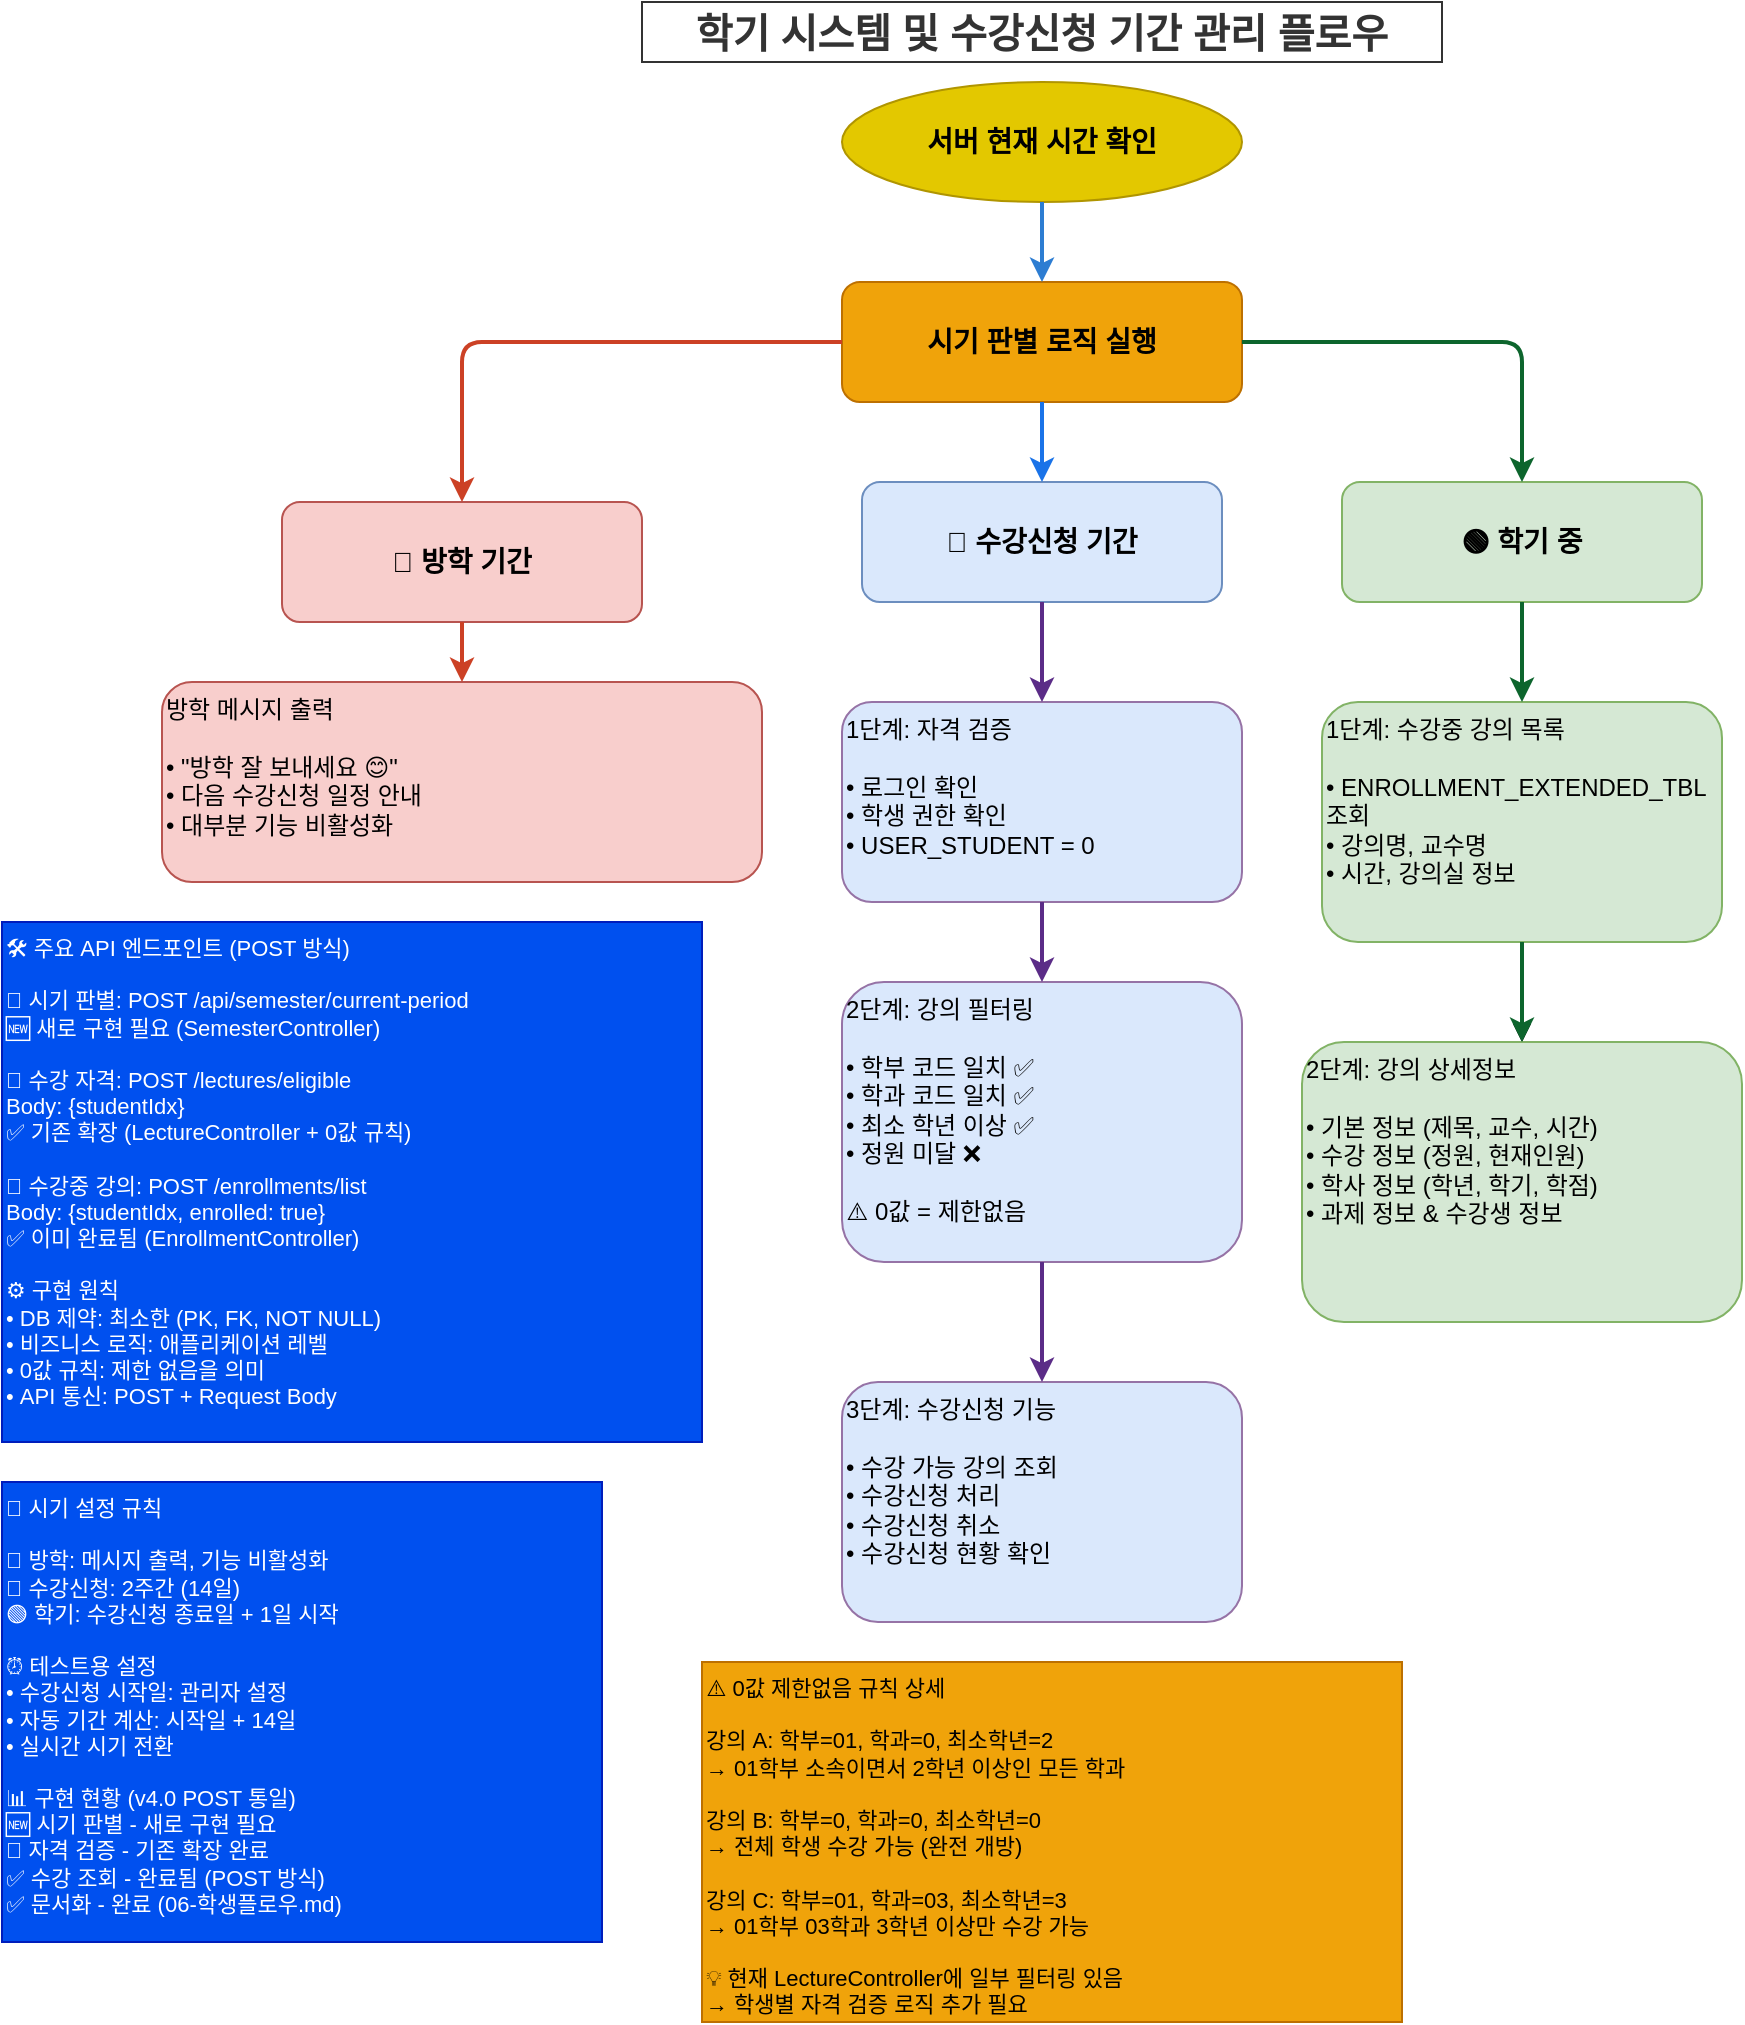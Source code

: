 <mxfile version="28.2.7">
  <diagram name="학기시스템플로우" id="semester-flow">
    <mxGraphModel dx="1426" dy="777" grid="1" gridSize="10" guides="1" tooltips="1" connect="1" arrows="1" fold="1" page="1" pageScale="1" pageWidth="1600" pageHeight="1200" background="light-dark(#FFFFFF,#FFFFFF)" math="0" shadow="0">
      <root>
        <mxCell id="0" />
        <mxCell id="1" style="fillColor:#FFFFFF;" parent="0" />
        <mxCell id="start" value="서버 현재 시간 확인" style="ellipse;whiteSpace=wrap;html=1;fillColor=#e3c800;strokeColor=#B09500;fontSize=14;fontStyle=1;fontColor=#000000;" parent="1" vertex="1">
          <mxGeometry x="440" y="100" width="200" height="60" as="geometry" />
        </mxCell>
        <mxCell id="period-check" value="시기 판별 로직 실행" style="rounded=1;whiteSpace=wrap;html=1;fillColor=#f0a30a;strokeColor=#BD7000;fontSize=14;fontStyle=1;fontColor=#000000;" parent="1" vertex="1">
          <mxGeometry x="440" y="200" width="200" height="60" as="geometry" />
        </mxCell>
        <mxCell id="vacation-period" value="🔴 방학 기간" style="rounded=1;whiteSpace=wrap;html=1;fillColor=light-dark(#F8CECC,#4D9900);strokeColor=#b85450;fontSize=14;fontStyle=1;" parent="1" vertex="1">
          <mxGeometry x="160" y="310" width="180" height="60" as="geometry" />
        </mxCell>
        <mxCell id="enrollment-period" value="🔵 수강신청 기간" style="rounded=1;whiteSpace=wrap;html=1;fillColor=light-dark(#DAE8FC,#FF8000);strokeColor=#6c8ebf;fontSize=14;fontStyle=1;" parent="1" vertex="1">
          <mxGeometry x="450" y="300" width="180" height="60" as="geometry" />
        </mxCell>
        <mxCell id="semester-period" value="🟢 학기 중" style="rounded=1;whiteSpace=wrap;html=1;fillColor=light-dark(#D5E8D4,#6600CC);strokeColor=#82b366;fontSize=14;fontStyle=1;" parent="1" vertex="1">
          <mxGeometry x="690" y="300" width="180" height="60" as="geometry" />
        </mxCell>
        <mxCell id="vacation-message" value="방학 메시지 출력&lt;br&gt;&lt;br&gt;• &quot;방학 잘 보내세요 😊&quot;&lt;br&gt;• 다음 수강신청 일정 안내&lt;br&gt;• 대부분 기능 비활성화" style="rounded=1;whiteSpace=wrap;html=1;fillColor=light-dark(#F8CECC,#4D9900);strokeColor=#b85450;fontSize=12;align=left;verticalAlign=top;" parent="1" vertex="1">
          <mxGeometry x="100" y="400" width="300" height="100" as="geometry" />
        </mxCell>
        <mxCell id="enrollment-auth" value="1단계: 자격 검증&lt;br&gt;&lt;br&gt;• 로그인 확인&lt;br&gt;• 학생 권한 확인&lt;br&gt;• USER_STUDENT = 0" style="rounded=1;whiteSpace=wrap;html=1;fillColor=light-dark(#DAE8FC,#FF8000);strokeColor=#9673a6;fontSize=12;align=left;verticalAlign=top;" parent="1" vertex="1">
          <mxGeometry x="440" y="410" width="200" height="100" as="geometry" />
        </mxCell>
        <mxCell id="enrollment-filter" value="2단계: 강의 필터링&lt;br&gt;&lt;br&gt;• 학부 코드 일치 ✅&lt;br&gt;• 학과 코드 일치 ✅&lt;br&gt;• 최소 학년 이상 ✅&lt;br&gt;• 정원 미달 ❌&lt;br&gt;&lt;br&gt;⚠️ 0값 = 제한없음" style="rounded=1;whiteSpace=wrap;html=1;fillColor=light-dark(#DAE8FC,#FF8000);strokeColor=#9673a6;fontSize=12;align=left;verticalAlign=top;" parent="1" vertex="1">
          <mxGeometry x="440" y="550" width="200" height="140" as="geometry" />
        </mxCell>
        <mxCell id="enrollment-action" value="3단계: 수강신청 기능&lt;br&gt;&lt;br&gt;• 수강 가능 강의 조회&lt;br&gt;• 수강신청 처리&lt;br&gt;• 수강신청 취소&lt;br&gt;• 수강신청 현황 확인" style="rounded=1;whiteSpace=wrap;html=1;fillColor=light-dark(#DAE8FC,#FF8000);strokeColor=#9673a6;fontSize=12;align=left;verticalAlign=top;" parent="1" vertex="1">
          <mxGeometry x="440" y="750" width="200" height="120" as="geometry" />
        </mxCell>
        <mxCell id="1ke2FE9UgFbiBO1ngujP-1" value="" style="edgeStyle=orthogonalEdgeStyle;rounded=0;orthogonalLoop=1;jettySize=auto;html=1;" parent="1" source="semester-list" target="semester-detail" edge="1">
          <mxGeometry relative="1" as="geometry" />
        </mxCell>
        <mxCell id="semester-list" value="1단계: 수강중 강의 목록&lt;br&gt;&lt;br&gt;• ENROLLMENT_EXTENDED_TBL 조회&lt;br&gt;• 강의명, 교수명&lt;br&gt;• 시간, 강의실 정보" style="rounded=1;whiteSpace=wrap;html=1;fillColor=light-dark(#D5E8D4,#6600CC);strokeColor=#82b366;fontSize=12;align=left;verticalAlign=top;" parent="1" vertex="1">
          <mxGeometry x="680" y="410" width="200" height="120" as="geometry" />
        </mxCell>
        <mxCell id="semester-detail" value="2단계: 강의 상세정보&lt;br&gt;&lt;br&gt;• 기본 정보 (제목, 교수, 시간)&lt;br&gt;• 수강 정보 (정원, 현재인원)&lt;br&gt;• 학사 정보 (학년, 학기, 학점)&lt;br&gt;• 과제 정보 &amp; 수강생 정보" style="rounded=1;whiteSpace=wrap;html=1;fillColor=light-dark(#D5E8D4,#6600CC);strokeColor=#82b366;fontSize=12;align=left;verticalAlign=top;" parent="1" vertex="1">
          <mxGeometry x="670" y="580" width="220" height="140" as="geometry" />
        </mxCell>
        <mxCell id="api-info" value="🛠 주요 API 엔드포인트 (POST 방식)&lt;br&gt;&lt;br&gt;📍 시기 판별: POST /api/semester/current-period&lt;br&gt;   🆕 새로 구현 필요 (SemesterController)&lt;br&gt;&lt;br&gt;📍 수강 자격: POST /lectures/eligible&lt;br&gt;   Body: {studentIdx}&lt;br&gt;   ✅ 기존 확장 (LectureController + 0값 규칙)&lt;br&gt;&lt;br&gt;📍 수강중 강의: POST /enrollments/list&lt;br&gt;   Body: {studentIdx, enrolled: true}&lt;br&gt;   ✅ 이미 완료됨 (EnrollmentController)&lt;br&gt;&lt;br&gt;⚙️ 구현 원칙&lt;br&gt;• DB 제약: 최소한 (PK, FK, NOT NULL)&lt;br&gt;• 비즈니스 로직: 애플리케이션 레벨&lt;br&gt;• 0값 규칙: 제한 없음을 의미&lt;br&gt;• API 통신: POST + Request Body" style="rounded=0;whiteSpace=wrap;html=1;fillColor=#0050ef;strokeColor=#001DBC;fontSize=11;align=left;verticalAlign=top;fontColor=#ffffff;" parent="1" vertex="1">
          <mxGeometry x="20" y="520" width="350" height="260" as="geometry" />
        </mxCell>
        <mxCell id="period-settings" value="📅 시기 설정 규칙&lt;br&gt;&lt;br&gt;🔴 방학: 메시지 출력, 기능 비활성화&lt;br&gt;🔵 수강신청: 2주간 (14일)&lt;br&gt;🟢 학기: 수강신청 종료일 + 1일 시작&lt;br&gt;&lt;br&gt;⏰ 테스트용 설정&lt;br&gt;• 수강신청 시작일: 관리자 설정&lt;br&gt;• 자동 기간 계산: 시작일 + 14일&lt;br&gt;• 실시간 시기 전환&lt;br&gt;&lt;br&gt;📊 구현 현황 (v4.0 POST 통일)&lt;br&gt;🆕 시기 판별 - 새로 구현 필요&lt;br&gt;🔄 자격 검증 - 기존 확장 완료&lt;br&gt;✅ 수강 조회 - 완료됨 (POST 방식)&lt;br&gt;✅ 문서화 - 완료 (06-학생플로우.md)" style="rounded=0;whiteSpace=wrap;html=1;fillColor=#0050ef;strokeColor=#001DBC;fontSize=11;align=left;verticalAlign=top;fontColor=#ffffff;" parent="1" vertex="1">
          <mxGeometry x="20" y="800" width="300" height="230" as="geometry" />
        </mxCell>
        <mxCell id="zero-rule" value="⚠️ 0값 제한없음 규칙 상세&lt;br&gt;&lt;br&gt;강의 A: 학부=01, 학과=0, 최소학년=2&lt;br&gt;→ 01학부 소속이면서 2학년 이상인 모든 학과&lt;br&gt;&lt;br&gt;강의 B: 학부=0, 학과=0, 최소학년=0&lt;br&gt;→ 전체 학생 수강 가능 (완전 개방)&lt;br&gt;&lt;br&gt;강의 C: 학부=01, 학과=03, 최소학년=3&lt;br&gt;→ 01학부 03학과 3학년 이상만 수강 가능&lt;br&gt;&lt;br&gt;💡 현재 LectureController에 일부 필터링 있음&lt;br&gt;→ 학생별 자격 검증 로직 추가 필요" style="rounded=0;whiteSpace=wrap;html=1;fillColor=#f0a30a;strokeColor=#BD7000;fontSize=11;align=left;verticalAlign=top;fontColor=#000000;" parent="1" vertex="1">
          <mxGeometry x="370" y="890" width="350" height="180" as="geometry" />
        </mxCell>
        <mxCell id="edge1" style="strokeColor=#2D7DD2;strokeWidth=2;endArrow=classic;endFill=1;" parent="1" source="start" target="period-check" edge="1">
          <mxGeometry relative="1" as="geometry" />
        </mxCell>
        <mxCell id="edge2" style="strokeColor=#CC4125;strokeWidth=2;endArrow=classic;endFill=1;edgeStyle=orthogonalEdgeStyle;" parent="1" source="period-check" target="vacation-period" edge="1">
          <mxGeometry relative="1" as="geometry" />
        </mxCell>
        <mxCell id="edge3" style="strokeColor=#1A73E8;strokeWidth=2;endArrow=classic;endFill=1;" parent="1" source="period-check" target="enrollment-period" edge="1">
          <mxGeometry relative="1" as="geometry" />
        </mxCell>
        <mxCell id="edge4" style="strokeColor=#0D652D;strokeWidth=2;endArrow=classic;endFill=1;edgeStyle=orthogonalEdgeStyle;" parent="1" source="period-check" target="semester-period" edge="1">
          <mxGeometry relative="1" as="geometry" />
        </mxCell>
        <mxCell id="edge5" style="strokeColor=#CC4125;strokeWidth=2;endArrow=classic;endFill=1;" parent="1" source="vacation-period" target="vacation-message" edge="1">
          <mxGeometry relative="1" as="geometry" />
        </mxCell>
        <mxCell id="edge6" style="strokeColor=#5B2C87;strokeWidth=2;endArrow=classic;endFill=1;" parent="1" source="enrollment-period" target="enrollment-auth" edge="1">
          <mxGeometry relative="1" as="geometry" />
        </mxCell>
        <mxCell id="edge7" style="strokeColor=#5B2C87;strokeWidth=2;endArrow=classic;endFill=1;" parent="1" source="enrollment-auth" target="enrollment-filter" edge="1">
          <mxGeometry relative="1" as="geometry" />
        </mxCell>
        <mxCell id="edge8" style="strokeColor=#5B2C87;strokeWidth=2;endArrow=classic;endFill=1;" parent="1" source="enrollment-filter" target="enrollment-action" edge="1">
          <mxGeometry relative="1" as="geometry" />
        </mxCell>
        <mxCell id="edge9" style="strokeColor=#0D652D;strokeWidth=2;endArrow=classic;endFill=1;" parent="1" source="semester-period" target="semester-list" edge="1">
          <mxGeometry relative="1" as="geometry" />
        </mxCell>
        <mxCell id="edge10" style="strokeColor=#0D652D;strokeWidth=2;endArrow=classic;endFill=1;" parent="1" source="semester-list" target="semester-detail" edge="1">
          <mxGeometry relative="1" as="geometry" />
        </mxCell>
        <mxCell id="title" value="학기 시스템 및 수강신청 기간 관리 플로우" style="text;html=1;strokeColor=#333333;fillColor=#FFFFFF;align=center;verticalAlign=middle;whiteSpace=wrap;rounded=0;fontSize=20;fontStyle=1;fontColor=#333333;" parent="1" vertex="1">
          <mxGeometry x="340" y="60" width="400" height="30" as="geometry" />
        </mxCell>
      </root>
    </mxGraphModel>
  </diagram>
</mxfile>
